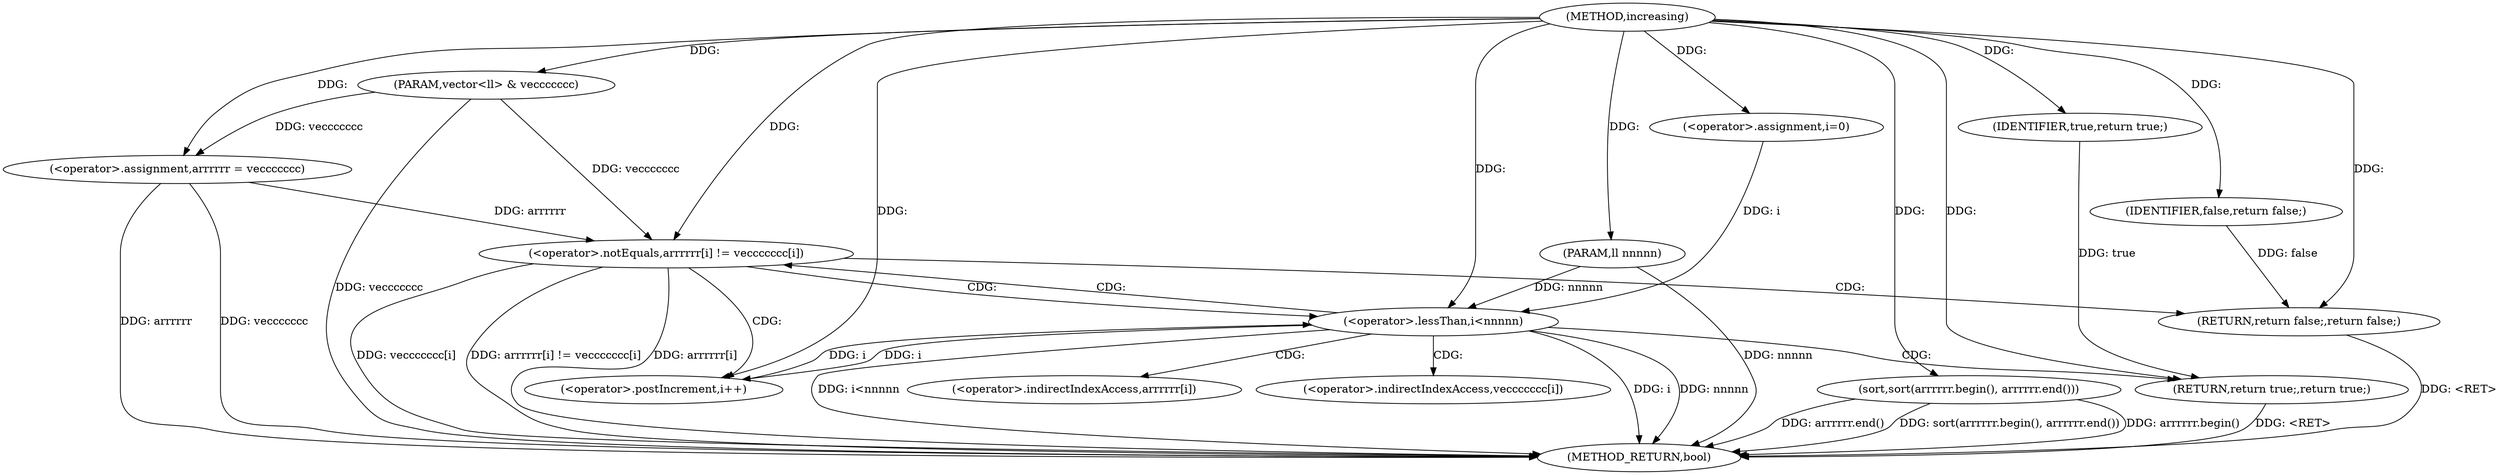 digraph "increasing" {  
"1000462" [label = "(METHOD,increasing)" ]
"1000496" [label = "(METHOD_RETURN,bool)" ]
"1000463" [label = "(PARAM,vector<ll> & veccccccc)" ]
"1000464" [label = "(PARAM,ll nnnnn)" ]
"1000467" [label = "(<operator>.assignment,arrrrrr = veccccccc)" ]
"1000470" [label = "(sort,sort(arrrrrr.begin(), arrrrrr.end()))" ]
"1000494" [label = "(RETURN,return true;,return true;)" ]
"1000475" [label = "(<operator>.assignment,i=0)" ]
"1000478" [label = "(<operator>.lessThan,i<nnnnn)" ]
"1000481" [label = "(<operator>.postIncrement,i++)" ]
"1000495" [label = "(IDENTIFIER,true,return true;)" ]
"1000485" [label = "(<operator>.notEquals,arrrrrr[i] != veccccccc[i])" ]
"1000492" [label = "(RETURN,return false;,return false;)" ]
"1000493" [label = "(IDENTIFIER,false,return false;)" ]
"1000486" [label = "(<operator>.indirectIndexAccess,arrrrrr[i])" ]
"1000489" [label = "(<operator>.indirectIndexAccess,veccccccc[i])" ]
  "1000492" -> "1000496"  [ label = "DDG: <RET>"] 
  "1000463" -> "1000496"  [ label = "DDG: veccccccc"] 
  "1000464" -> "1000496"  [ label = "DDG: nnnnn"] 
  "1000467" -> "1000496"  [ label = "DDG: arrrrrr"] 
  "1000467" -> "1000496"  [ label = "DDG: veccccccc"] 
  "1000470" -> "1000496"  [ label = "DDG: arrrrrr.begin()"] 
  "1000470" -> "1000496"  [ label = "DDG: arrrrrr.end()"] 
  "1000470" -> "1000496"  [ label = "DDG: sort(arrrrrr.begin(), arrrrrr.end())"] 
  "1000478" -> "1000496"  [ label = "DDG: i"] 
  "1000478" -> "1000496"  [ label = "DDG: nnnnn"] 
  "1000478" -> "1000496"  [ label = "DDG: i<nnnnn"] 
  "1000485" -> "1000496"  [ label = "DDG: arrrrrr[i]"] 
  "1000485" -> "1000496"  [ label = "DDG: veccccccc[i]"] 
  "1000485" -> "1000496"  [ label = "DDG: arrrrrr[i] != veccccccc[i]"] 
  "1000494" -> "1000496"  [ label = "DDG: <RET>"] 
  "1000462" -> "1000463"  [ label = "DDG: "] 
  "1000462" -> "1000464"  [ label = "DDG: "] 
  "1000463" -> "1000467"  [ label = "DDG: veccccccc"] 
  "1000462" -> "1000467"  [ label = "DDG: "] 
  "1000495" -> "1000494"  [ label = "DDG: true"] 
  "1000462" -> "1000494"  [ label = "DDG: "] 
  "1000462" -> "1000470"  [ label = "DDG: "] 
  "1000462" -> "1000475"  [ label = "DDG: "] 
  "1000462" -> "1000495"  [ label = "DDG: "] 
  "1000475" -> "1000478"  [ label = "DDG: i"] 
  "1000481" -> "1000478"  [ label = "DDG: i"] 
  "1000462" -> "1000478"  [ label = "DDG: "] 
  "1000464" -> "1000478"  [ label = "DDG: nnnnn"] 
  "1000478" -> "1000481"  [ label = "DDG: i"] 
  "1000462" -> "1000481"  [ label = "DDG: "] 
  "1000493" -> "1000492"  [ label = "DDG: false"] 
  "1000462" -> "1000492"  [ label = "DDG: "] 
  "1000467" -> "1000485"  [ label = "DDG: arrrrrr"] 
  "1000463" -> "1000485"  [ label = "DDG: veccccccc"] 
  "1000462" -> "1000485"  [ label = "DDG: "] 
  "1000462" -> "1000493"  [ label = "DDG: "] 
  "1000478" -> "1000494"  [ label = "CDG: "] 
  "1000478" -> "1000485"  [ label = "CDG: "] 
  "1000478" -> "1000486"  [ label = "CDG: "] 
  "1000478" -> "1000489"  [ label = "CDG: "] 
  "1000485" -> "1000481"  [ label = "CDG: "] 
  "1000485" -> "1000478"  [ label = "CDG: "] 
  "1000485" -> "1000492"  [ label = "CDG: "] 
}
